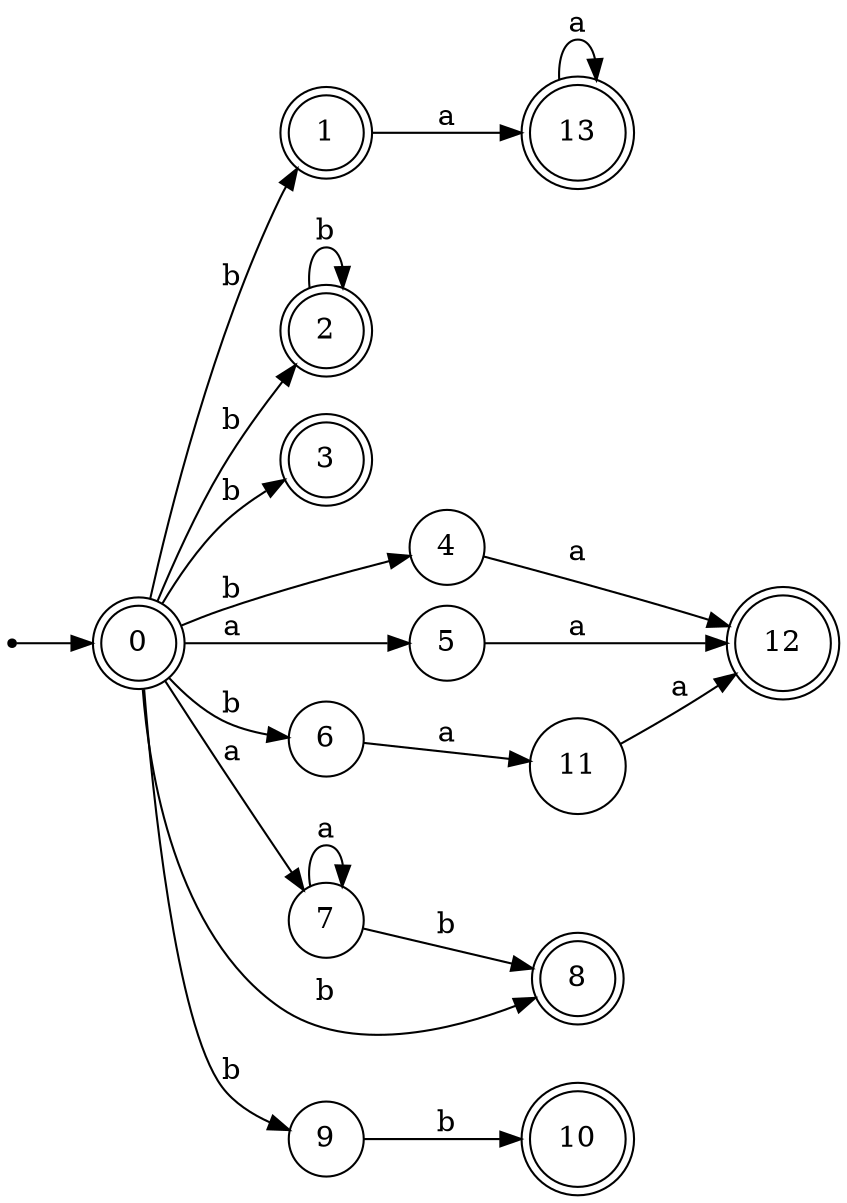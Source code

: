 digraph finite_state_machine {
rankdir=LR;
size="20,20";
node [shape = point]; "dummy0"
node [shape = doublecircle]; "0";"dummy0" -> "0";
node [shape = doublecircle]; "1";node [shape = doublecircle]; "2";node [shape = doublecircle]; "3";node [shape = circle]; "4";
node [shape = circle]; "5";
node [shape = circle]; "6";
node [shape = circle]; "7";
node [shape = doublecircle]; "8";node [shape = circle]; "9";
node [shape = doublecircle]; "10";node [shape = circle]; "11";
node [shape = doublecircle]; "12";node [shape = doublecircle]; "13";"0" -> "1" [label = "b"];
 "0" -> "2" [label = "b"];
 "0" -> "3" [label = "b"];
 "0" -> "4" [label = "b"];
 "0" -> "6" [label = "b"];
 "0" -> "8" [label = "b"];
 "0" -> "9" [label = "b"];
 "0" -> "5" [label = "a"];
 "0" -> "7" [label = "a"];
 "9" -> "10" [label = "b"];
 "7" -> "7" [label = "a"];
 "7" -> "8" [label = "b"];
 "6" -> "11" [label = "a"];
 "11" -> "12" [label = "a"];
 "5" -> "12" [label = "a"];
 "4" -> "12" [label = "a"];
 "2" -> "2" [label = "b"];
 "1" -> "13" [label = "a"];
 "13" -> "13" [label = "a"];
 }
